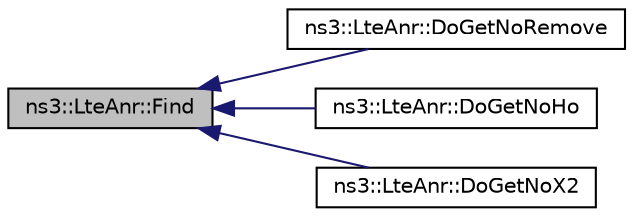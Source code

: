 digraph "ns3::LteAnr::Find"
{
  edge [fontname="Helvetica",fontsize="10",labelfontname="Helvetica",labelfontsize="10"];
  node [fontname="Helvetica",fontsize="10",shape=record];
  rankdir="LR";
  Node1 [label="ns3::LteAnr::Find",height=0.2,width=0.4,color="black", fillcolor="grey75", style="filled", fontcolor="black"];
  Node1 -> Node2 [dir="back",color="midnightblue",fontsize="10",style="solid"];
  Node2 [label="ns3::LteAnr::DoGetNoRemove",height=0.2,width=0.4,color="black", fillcolor="white", style="filled",URL="$d5/dcc/classns3_1_1LteAnr.html#a3fc7d47f8c9c225ec9acf4b18cbc3a17",tooltip="Implementation of LteAnrSapProvider::GetNoRemove. "];
  Node1 -> Node3 [dir="back",color="midnightblue",fontsize="10",style="solid"];
  Node3 [label="ns3::LteAnr::DoGetNoHo",height=0.2,width=0.4,color="black", fillcolor="white", style="filled",URL="$d5/dcc/classns3_1_1LteAnr.html#aad770645a80e31c8a79103bac0d5e061",tooltip="Implementation of LteAnrSapProvider::GetNoHo. "];
  Node1 -> Node4 [dir="back",color="midnightblue",fontsize="10",style="solid"];
  Node4 [label="ns3::LteAnr::DoGetNoX2",height=0.2,width=0.4,color="black", fillcolor="white", style="filled",URL="$d5/dcc/classns3_1_1LteAnr.html#ae18c6d9981b08976d6014e7ee637d732",tooltip="Implementation of LteAnrSapProvider::GetNoX2. "];
}
